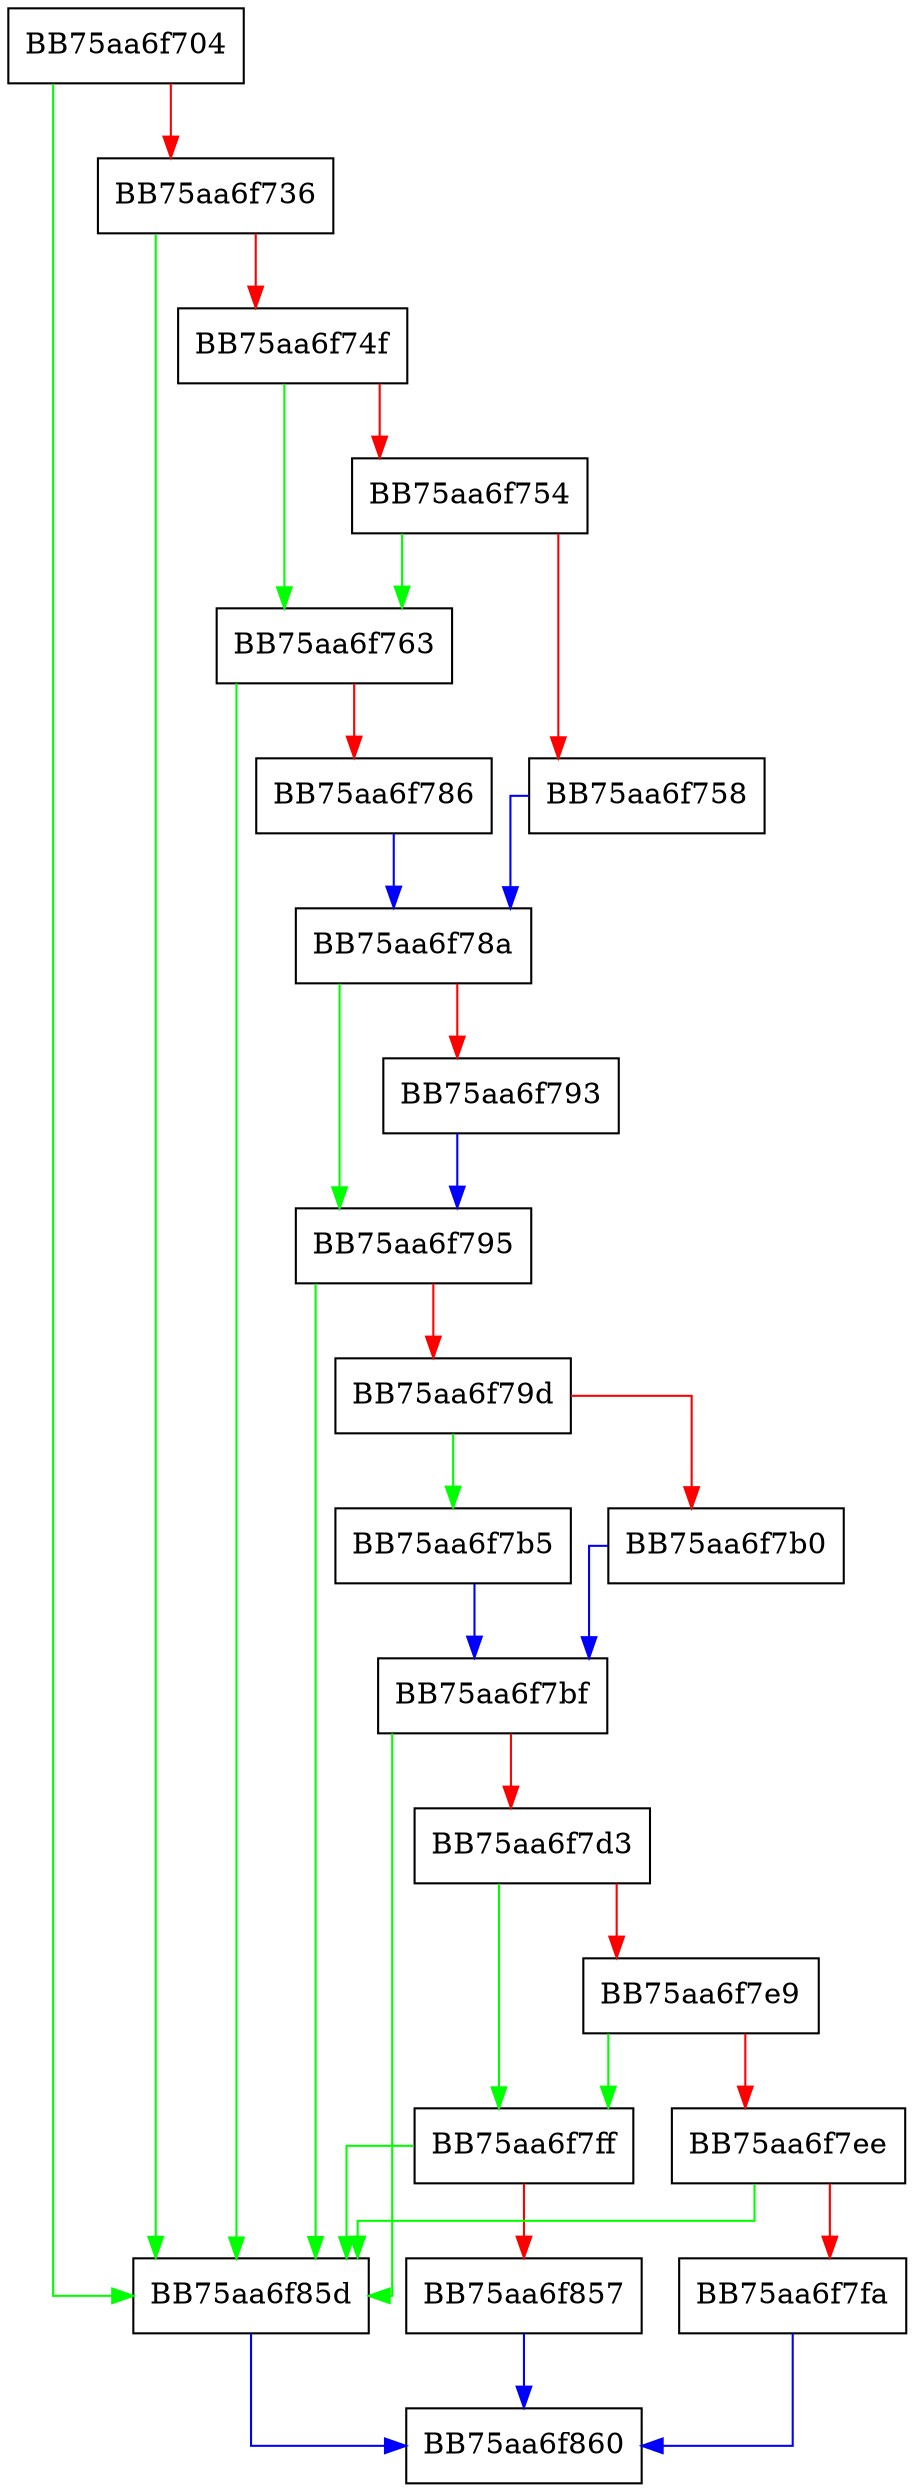 digraph load_resource {
  node [shape="box"];
  graph [splines=ortho];
  BB75aa6f704 -> BB75aa6f85d [color="green"];
  BB75aa6f704 -> BB75aa6f736 [color="red"];
  BB75aa6f736 -> BB75aa6f85d [color="green"];
  BB75aa6f736 -> BB75aa6f74f [color="red"];
  BB75aa6f74f -> BB75aa6f763 [color="green"];
  BB75aa6f74f -> BB75aa6f754 [color="red"];
  BB75aa6f754 -> BB75aa6f763 [color="green"];
  BB75aa6f754 -> BB75aa6f758 [color="red"];
  BB75aa6f758 -> BB75aa6f78a [color="blue"];
  BB75aa6f763 -> BB75aa6f85d [color="green"];
  BB75aa6f763 -> BB75aa6f786 [color="red"];
  BB75aa6f786 -> BB75aa6f78a [color="blue"];
  BB75aa6f78a -> BB75aa6f795 [color="green"];
  BB75aa6f78a -> BB75aa6f793 [color="red"];
  BB75aa6f793 -> BB75aa6f795 [color="blue"];
  BB75aa6f795 -> BB75aa6f85d [color="green"];
  BB75aa6f795 -> BB75aa6f79d [color="red"];
  BB75aa6f79d -> BB75aa6f7b5 [color="green"];
  BB75aa6f79d -> BB75aa6f7b0 [color="red"];
  BB75aa6f7b0 -> BB75aa6f7bf [color="blue"];
  BB75aa6f7b5 -> BB75aa6f7bf [color="blue"];
  BB75aa6f7bf -> BB75aa6f85d [color="green"];
  BB75aa6f7bf -> BB75aa6f7d3 [color="red"];
  BB75aa6f7d3 -> BB75aa6f7ff [color="green"];
  BB75aa6f7d3 -> BB75aa6f7e9 [color="red"];
  BB75aa6f7e9 -> BB75aa6f7ff [color="green"];
  BB75aa6f7e9 -> BB75aa6f7ee [color="red"];
  BB75aa6f7ee -> BB75aa6f85d [color="green"];
  BB75aa6f7ee -> BB75aa6f7fa [color="red"];
  BB75aa6f7fa -> BB75aa6f860 [color="blue"];
  BB75aa6f7ff -> BB75aa6f85d [color="green"];
  BB75aa6f7ff -> BB75aa6f857 [color="red"];
  BB75aa6f857 -> BB75aa6f860 [color="blue"];
  BB75aa6f85d -> BB75aa6f860 [color="blue"];
}